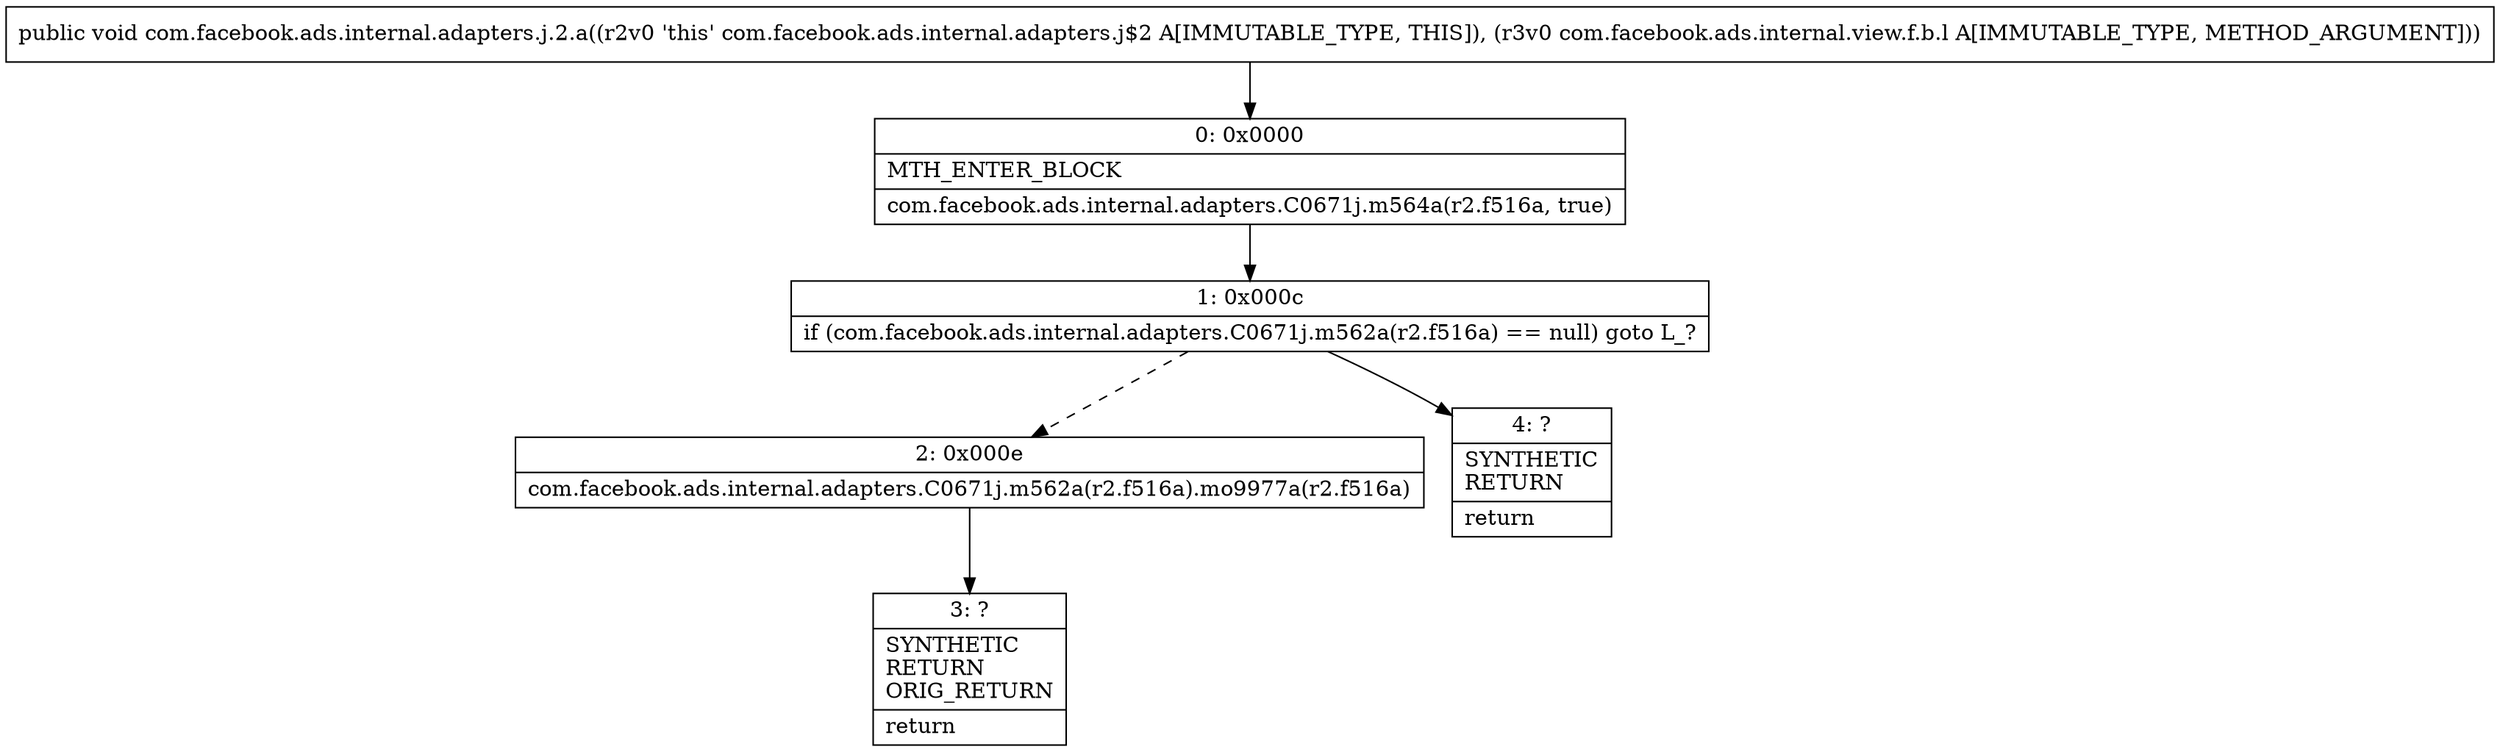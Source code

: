 digraph "CFG forcom.facebook.ads.internal.adapters.j.2.a(Lcom\/facebook\/ads\/internal\/view\/f\/b\/l;)V" {
Node_0 [shape=record,label="{0\:\ 0x0000|MTH_ENTER_BLOCK\l|com.facebook.ads.internal.adapters.C0671j.m564a(r2.f516a, true)\l}"];
Node_1 [shape=record,label="{1\:\ 0x000c|if (com.facebook.ads.internal.adapters.C0671j.m562a(r2.f516a) == null) goto L_?\l}"];
Node_2 [shape=record,label="{2\:\ 0x000e|com.facebook.ads.internal.adapters.C0671j.m562a(r2.f516a).mo9977a(r2.f516a)\l}"];
Node_3 [shape=record,label="{3\:\ ?|SYNTHETIC\lRETURN\lORIG_RETURN\l|return\l}"];
Node_4 [shape=record,label="{4\:\ ?|SYNTHETIC\lRETURN\l|return\l}"];
MethodNode[shape=record,label="{public void com.facebook.ads.internal.adapters.j.2.a((r2v0 'this' com.facebook.ads.internal.adapters.j$2 A[IMMUTABLE_TYPE, THIS]), (r3v0 com.facebook.ads.internal.view.f.b.l A[IMMUTABLE_TYPE, METHOD_ARGUMENT])) }"];
MethodNode -> Node_0;
Node_0 -> Node_1;
Node_1 -> Node_2[style=dashed];
Node_1 -> Node_4;
Node_2 -> Node_3;
}

